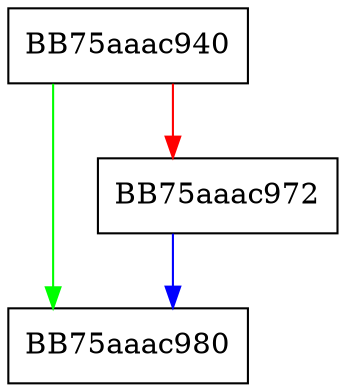 digraph OpenDiffRegKey {
  node [shape="box"];
  graph [splines=ortho];
  BB75aaac940 -> BB75aaac980 [color="green"];
  BB75aaac940 -> BB75aaac972 [color="red"];
  BB75aaac972 -> BB75aaac980 [color="blue"];
}